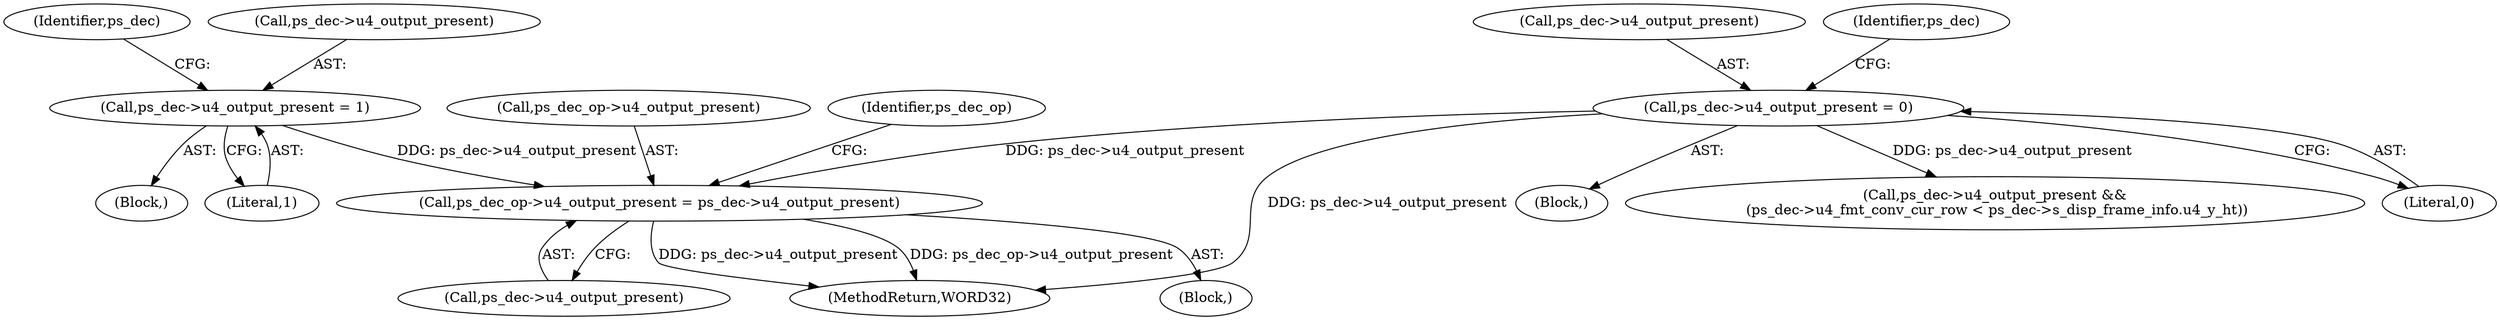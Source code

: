 digraph "0_Android_494561291a503840f385fbcd11d9bc5f4dc502b8@pointer" {
"1000810" [label="(Call,ps_dec_op->u4_output_present = ps_dec->u4_output_present)"];
"1000776" [label="(Call,ps_dec->u4_output_present = 1)"];
"1000344" [label="(Call,ps_dec->u4_output_present = 0)"];
"1000153" [label="(Block,)"];
"1002185" [label="(MethodReturn,WORD32)"];
"1000345" [label="(Call,ps_dec->u4_output_present)"];
"1000811" [label="(Call,ps_dec_op->u4_output_present)"];
"1000819" [label="(Identifier,ps_dec_op)"];
"1000780" [label="(Literal,1)"];
"1000782" [label="(Identifier,ps_dec)"];
"1002069" [label="(Call,ps_dec->u4_output_present &&\n (ps_dec->u4_fmt_conv_cur_row < ps_dec->s_disp_frame_info.u4_y_ht))"];
"1000776" [label="(Call,ps_dec->u4_output_present = 1)"];
"1000348" [label="(Literal,0)"];
"1000777" [label="(Call,ps_dec->u4_output_present)"];
"1000352" [label="(Identifier,ps_dec)"];
"1000344" [label="(Call,ps_dec->u4_output_present = 0)"];
"1000814" [label="(Call,ps_dec->u4_output_present)"];
"1000742" [label="(Block,)"];
"1000810" [label="(Call,ps_dec_op->u4_output_present = ps_dec->u4_output_present)"];
"1000724" [label="(Block,)"];
"1000810" -> "1000724"  [label="AST: "];
"1000810" -> "1000814"  [label="CFG: "];
"1000811" -> "1000810"  [label="AST: "];
"1000814" -> "1000810"  [label="AST: "];
"1000819" -> "1000810"  [label="CFG: "];
"1000810" -> "1002185"  [label="DDG: ps_dec->u4_output_present"];
"1000810" -> "1002185"  [label="DDG: ps_dec_op->u4_output_present"];
"1000776" -> "1000810"  [label="DDG: ps_dec->u4_output_present"];
"1000344" -> "1000810"  [label="DDG: ps_dec->u4_output_present"];
"1000776" -> "1000742"  [label="AST: "];
"1000776" -> "1000780"  [label="CFG: "];
"1000777" -> "1000776"  [label="AST: "];
"1000780" -> "1000776"  [label="AST: "];
"1000782" -> "1000776"  [label="CFG: "];
"1000344" -> "1000153"  [label="AST: "];
"1000344" -> "1000348"  [label="CFG: "];
"1000345" -> "1000344"  [label="AST: "];
"1000348" -> "1000344"  [label="AST: "];
"1000352" -> "1000344"  [label="CFG: "];
"1000344" -> "1002185"  [label="DDG: ps_dec->u4_output_present"];
"1000344" -> "1002069"  [label="DDG: ps_dec->u4_output_present"];
}
